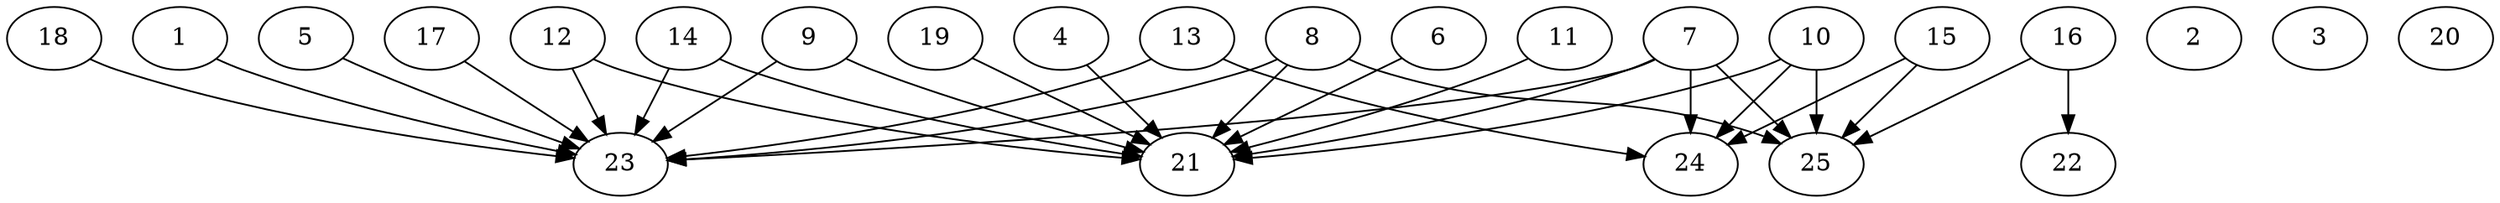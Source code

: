 // DAG automatically generated by daggen at Thu Oct  3 14:00:40 2019
// ./daggen --dot -n 25 --ccr 0.5 --fat 0.9 --regular 0.7 --density 0.6 --mindata 5242880 --maxdata 52428800 
digraph G {
  1 [size="42479616", alpha="0.01", expect_size="21239808"] 
  1 -> 23 [size ="21239808"]
  2 [size="59242496", alpha="0.02", expect_size="29621248"] 
  3 [size="57423872", alpha="0.06", expect_size="28711936"] 
  4 [size="85458944", alpha="0.10", expect_size="42729472"] 
  4 -> 21 [size ="42729472"]
  5 [size="21145600", alpha="0.10", expect_size="10572800"] 
  5 -> 23 [size ="10572800"]
  6 [size="80138240", alpha="0.11", expect_size="40069120"] 
  6 -> 21 [size ="40069120"]
  7 [size="102164480", alpha="0.19", expect_size="51082240"] 
  7 -> 21 [size ="51082240"]
  7 -> 23 [size ="51082240"]
  7 -> 24 [size ="51082240"]
  7 -> 25 [size ="51082240"]
  8 [size="68509696", alpha="0.17", expect_size="34254848"] 
  8 -> 21 [size ="34254848"]
  8 -> 23 [size ="34254848"]
  8 -> 25 [size ="34254848"]
  9 [size="94558208", alpha="0.00", expect_size="47279104"] 
  9 -> 21 [size ="47279104"]
  9 -> 23 [size ="47279104"]
  10 [size="82421760", alpha="0.15", expect_size="41210880"] 
  10 -> 21 [size ="41210880"]
  10 -> 24 [size ="41210880"]
  10 -> 25 [size ="41210880"]
  11 [size="42192896", alpha="0.08", expect_size="21096448"] 
  11 -> 21 [size ="21096448"]
  12 [size="47650816", alpha="0.14", expect_size="23825408"] 
  12 -> 21 [size ="23825408"]
  12 -> 23 [size ="23825408"]
  13 [size="54953984", alpha="0.04", expect_size="27476992"] 
  13 -> 23 [size ="27476992"]
  13 -> 24 [size ="27476992"]
  14 [size="81188864", alpha="0.20", expect_size="40594432"] 
  14 -> 21 [size ="40594432"]
  14 -> 23 [size ="40594432"]
  15 [size="33243136", alpha="0.06", expect_size="16621568"] 
  15 -> 24 [size ="16621568"]
  15 -> 25 [size ="16621568"]
  16 [size="82073600", alpha="0.18", expect_size="41036800"] 
  16 -> 22 [size ="41036800"]
  16 -> 25 [size ="41036800"]
  17 [size="38223872", alpha="0.11", expect_size="19111936"] 
  17 -> 23 [size ="19111936"]
  18 [size="34017280", alpha="0.07", expect_size="17008640"] 
  18 -> 23 [size ="17008640"]
  19 [size="21176320", alpha="0.13", expect_size="10588160"] 
  19 -> 21 [size ="10588160"]
  20 [size="21383168", alpha="0.05", expect_size="10691584"] 
  21 [size="91824128", alpha="0.03", expect_size="45912064"] 
  22 [size="34111488", alpha="0.12", expect_size="17055744"] 
  23 [size="100974592", alpha="0.11", expect_size="50487296"] 
  24 [size="26542080", alpha="0.05", expect_size="13271040"] 
  25 [size="25690112", alpha="0.02", expect_size="12845056"] 
}
